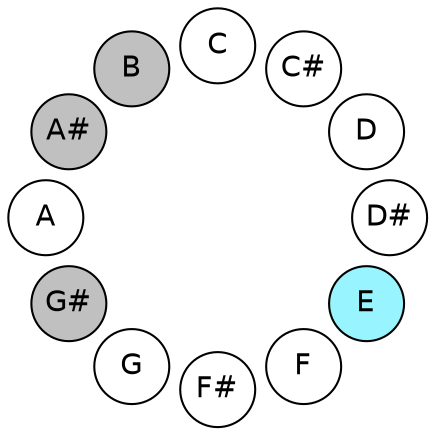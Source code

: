 
graph {

layout = circo;
mindist = .1

node [shape = circle, fontname = Helvetica, margin = 0, style = filled]
edge [style=invis]

subgraph 1 {
	"E" -- "F" -- "F#" -- "G" -- "G#" -- "A" -- "A#" -- "B" -- "C" -- "C#" -- "D" -- "D#" -- "E"
}

"C" [fillcolor = white];
"C#" [fillcolor = white];
"D" [fillcolor = white];
"D#" [fillcolor = white];
"E" [fillcolor = cadetblue1];
"F" [fillcolor = white];
"F#" [fillcolor = white];
"G" [fillcolor = white];
"G#" [fillcolor = gray];
"A" [fillcolor = white];
"A#" [fillcolor = gray];
"B" [fillcolor = gray];
}
